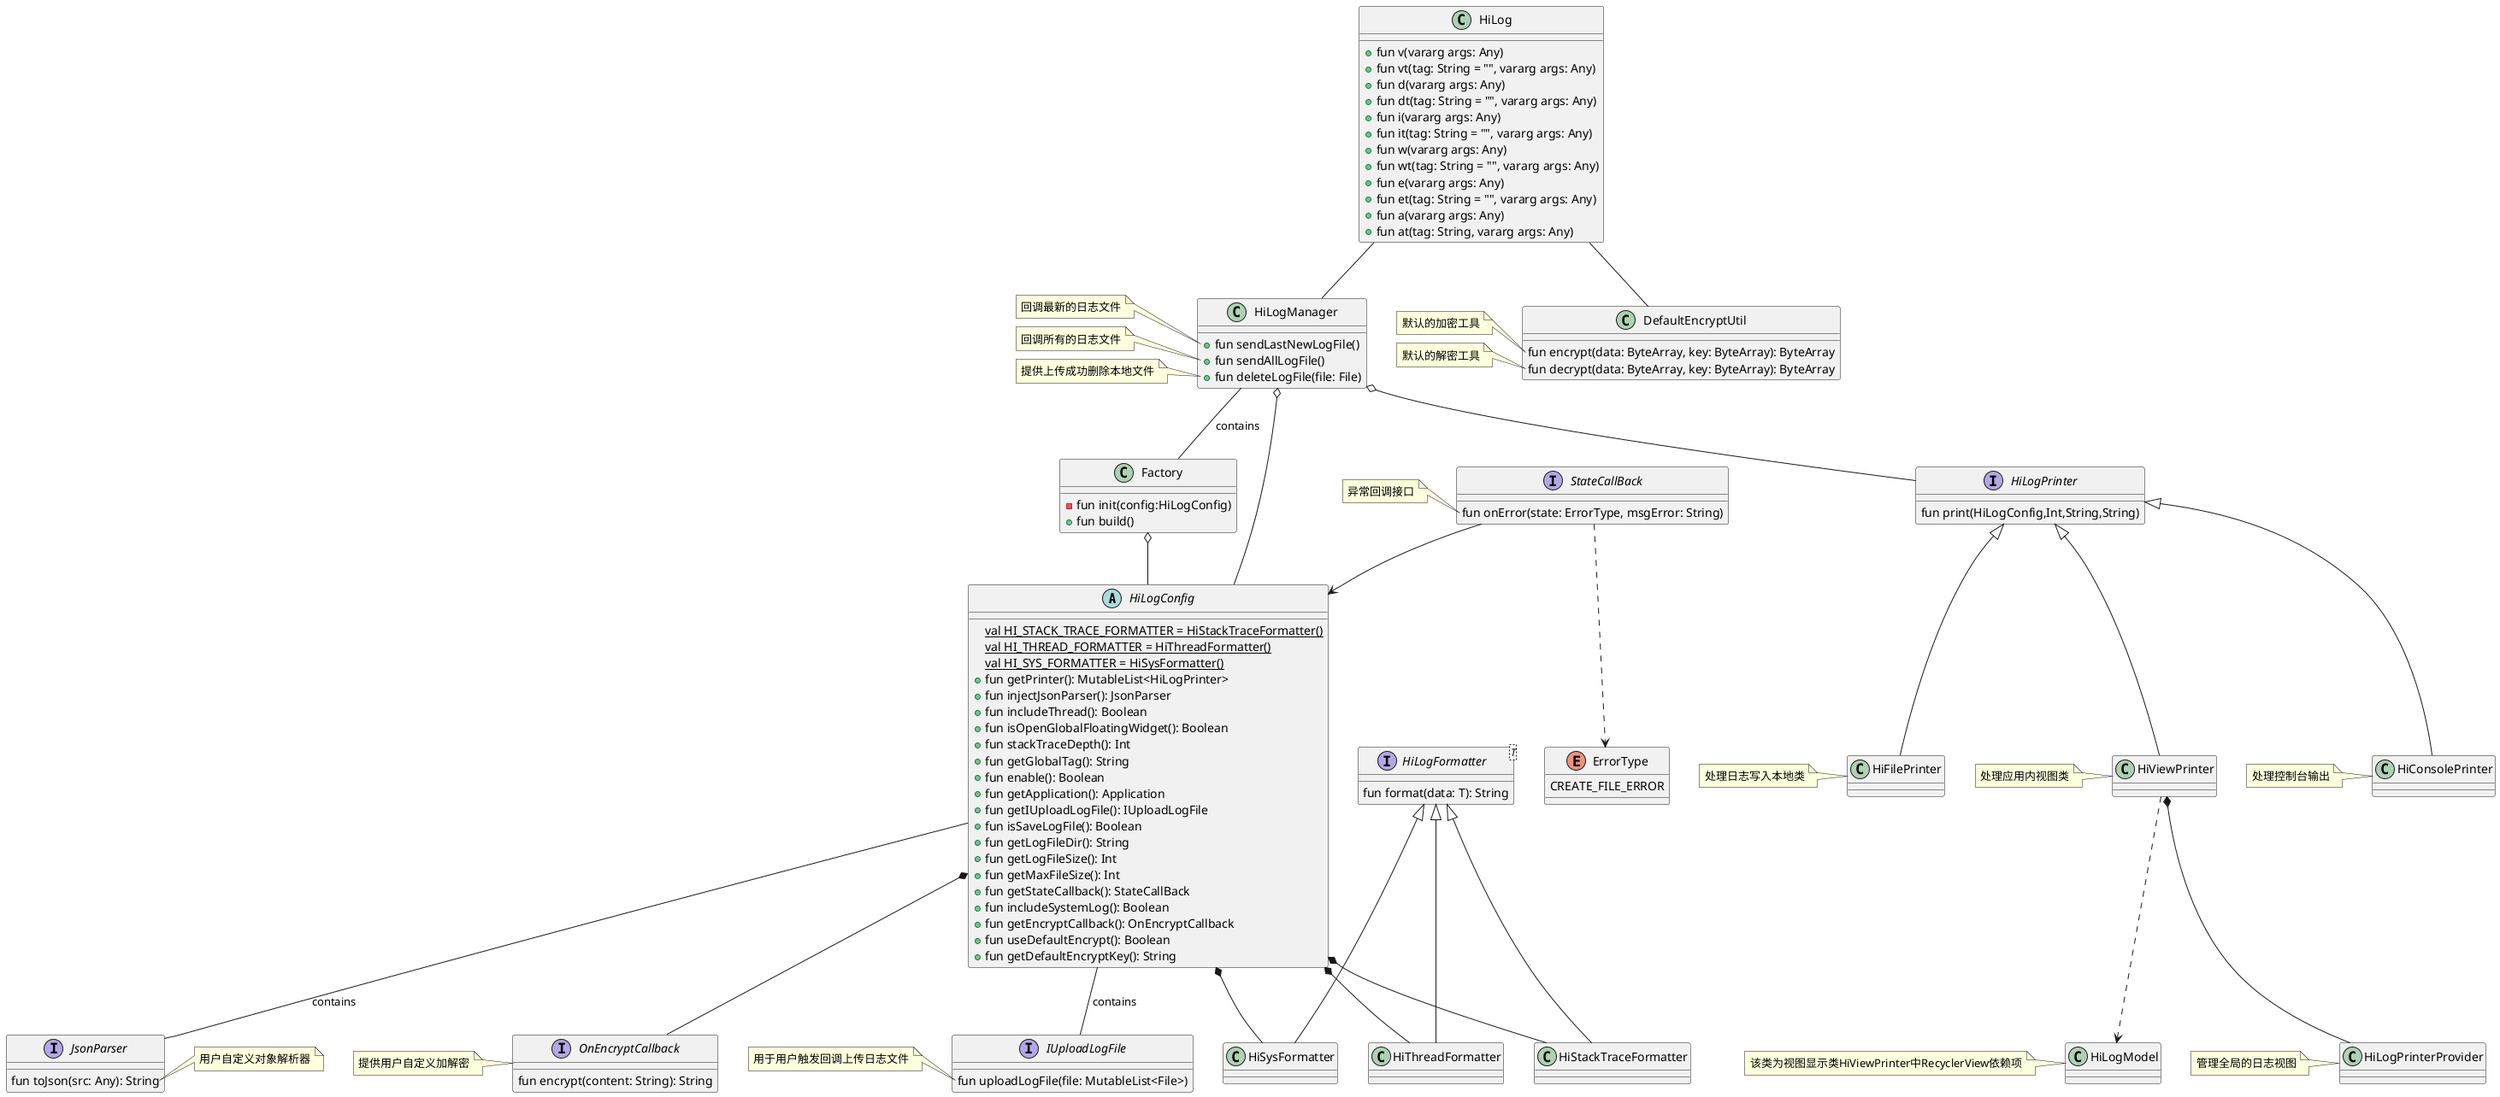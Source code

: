 @startuml
'https://plantuml.com/class-diagram





abstract class HiLogConfig{
{static} val HI_STACK_TRACE_FORMATTER = HiStackTraceFormatter()
{static} val HI_THREAD_FORMATTER = HiThreadFormatter()
{static} val HI_SYS_FORMATTER = HiSysFormatter()
+     fun getPrinter(): MutableList<HiLogPrinter>
+     fun injectJsonParser(): JsonParser
+     fun includeThread(): Boolean
+     fun isOpenGlobalFloatingWidget(): Boolean
+     fun stackTraceDepth(): Int
+     fun getGlobalTag(): String
+     fun enable(): Boolean
+     fun getApplication(): Application
+     fun getIUploadLogFile(): IUploadLogFile
+     fun isSaveLogFile(): Boolean
+     fun getLogFileDir(): String
+     fun getLogFileSize(): Int
+     fun getMaxFileSize(): Int
+     fun getStateCallback(): StateCallBack
+     fun includeSystemLog(): Boolean
+     fun getEncryptCallback(): OnEncryptCallback
+     fun useDefaultEncrypt(): Boolean
+     fun getDefaultEncryptKey(): String
}

interface OnEncryptCallback{
    fun encrypt(content: String): String
}
note left of OnEncryptCallback
提供用户自定义加解密
end note
interface  IUploadLogFile {
     fun uploadLogFile(file: MutableList<File>)
}
note left of IUploadLogFile::uploadLogFile
用于用户触发回调上传日志文件
end note

HiLogConfig -- IUploadLogFile : contains
HiLogConfig -- JsonParser : contains

interface JsonParser {
     fun toJson(src: Any): String
}

note right of JsonParser::toJson
用户自定义对象解析器
end note

interface HiLogPrinter{
   fun print(HiLogConfig,Int,String,String)
}
interface HiLogFormatter<T> {
    fun format(data: T): String
}
interface StateCallBack{
fun onError(state: ErrorType, msgError: String)
}
note left of StateCallBack::onError
异常回调接口
end note
class HiLog{
+    fun v(vararg args: Any)
+    fun vt(tag: String = "", vararg args: Any)
+    fun d(vararg args: Any)
+    fun dt(tag: String = "", vararg args: Any)
+    fun i(vararg args: Any)
+    fun it(tag: String = "", vararg args: Any)
+    fun w(vararg args: Any)
+    fun wt(tag: String = "", vararg args: Any)
+    fun e(vararg args: Any)
+    fun et(tag: String = "", vararg args: Any)
+    fun a(vararg args: Any)
+    fun at(tag: String, vararg args: Any)
}
class HiLogManager{
+   fun sendLastNewLogFile()
+    fun sendAllLogFile()
+    fun deleteLogFile(file: File)
}

note left of HiLogManager::sendLastNewLogFile
回调最新的日志文件
end note

note left of HiLogManager::sendAllLogFile
回调所有的日志文件
end note

note left of HiLogManager::deleteLogFile
提供上传成功删除本地文件
end note
class Factory{

- fun init(config:HiLogConfig)
+ fun build()


}
HiLogManager -- Factory:contains
class DefaultEncryptUtil{
fun encrypt(data: ByteArray, key: ByteArray): ByteArray
fun decrypt(data: ByteArray, key: ByteArray): ByteArray
}
note left of DefaultEncryptUtil::encrypt
默认的加密工具
end note
note left of DefaultEncryptUtil::decrypt
默认的解密工具
end note

class HiFilePrinter
note left of HiFilePrinter
处理日志写入本地类
end note

class HiViewPrinter
note left of HiViewPrinter
处理应用内视图类
end note

class HiConsolePrinter
note left of HiConsolePrinter
处理控制台输出
end note
HiLogPrinter <|-- HiConsolePrinter
HiLogPrinter <|-- HiFilePrinter
HiLogPrinter <|-- HiViewPrinter

class HiLogPrinterProvider
note left of HiLogPrinterProvider
管理全局的日志视图
end note

class HiLogModel
note left of HiLogModel
该类为视图显示类HiViewPrinter中RecyclerView依赖项
end note

HiViewPrinter ..> HiLogModel

HiViewPrinter *-- HiLogPrinterProvider

HiLogFormatter <|--HiStackTraceFormatter
HiLogFormatter <|--HiSysFormatter
HiLogFormatter <|--HiThreadFormatter

HiLogManager o-- HiLogPrinter
HiLogManager o-- HiLogConfig
Factory o-- HiLogConfig
HiLog -- HiLogManager
HiLog -- DefaultEncryptUtil

HiLogConfig *-- HiStackTraceFormatter
HiLogConfig *-- HiSysFormatter
HiLogConfig *-- HiThreadFormatter
StateCallBack ..> ErrorType
StateCallBack --> HiLogConfig

HiLogConfig *-- OnEncryptCallback

enum ErrorType {
    CREATE_FILE_ERROR
}

@enduml